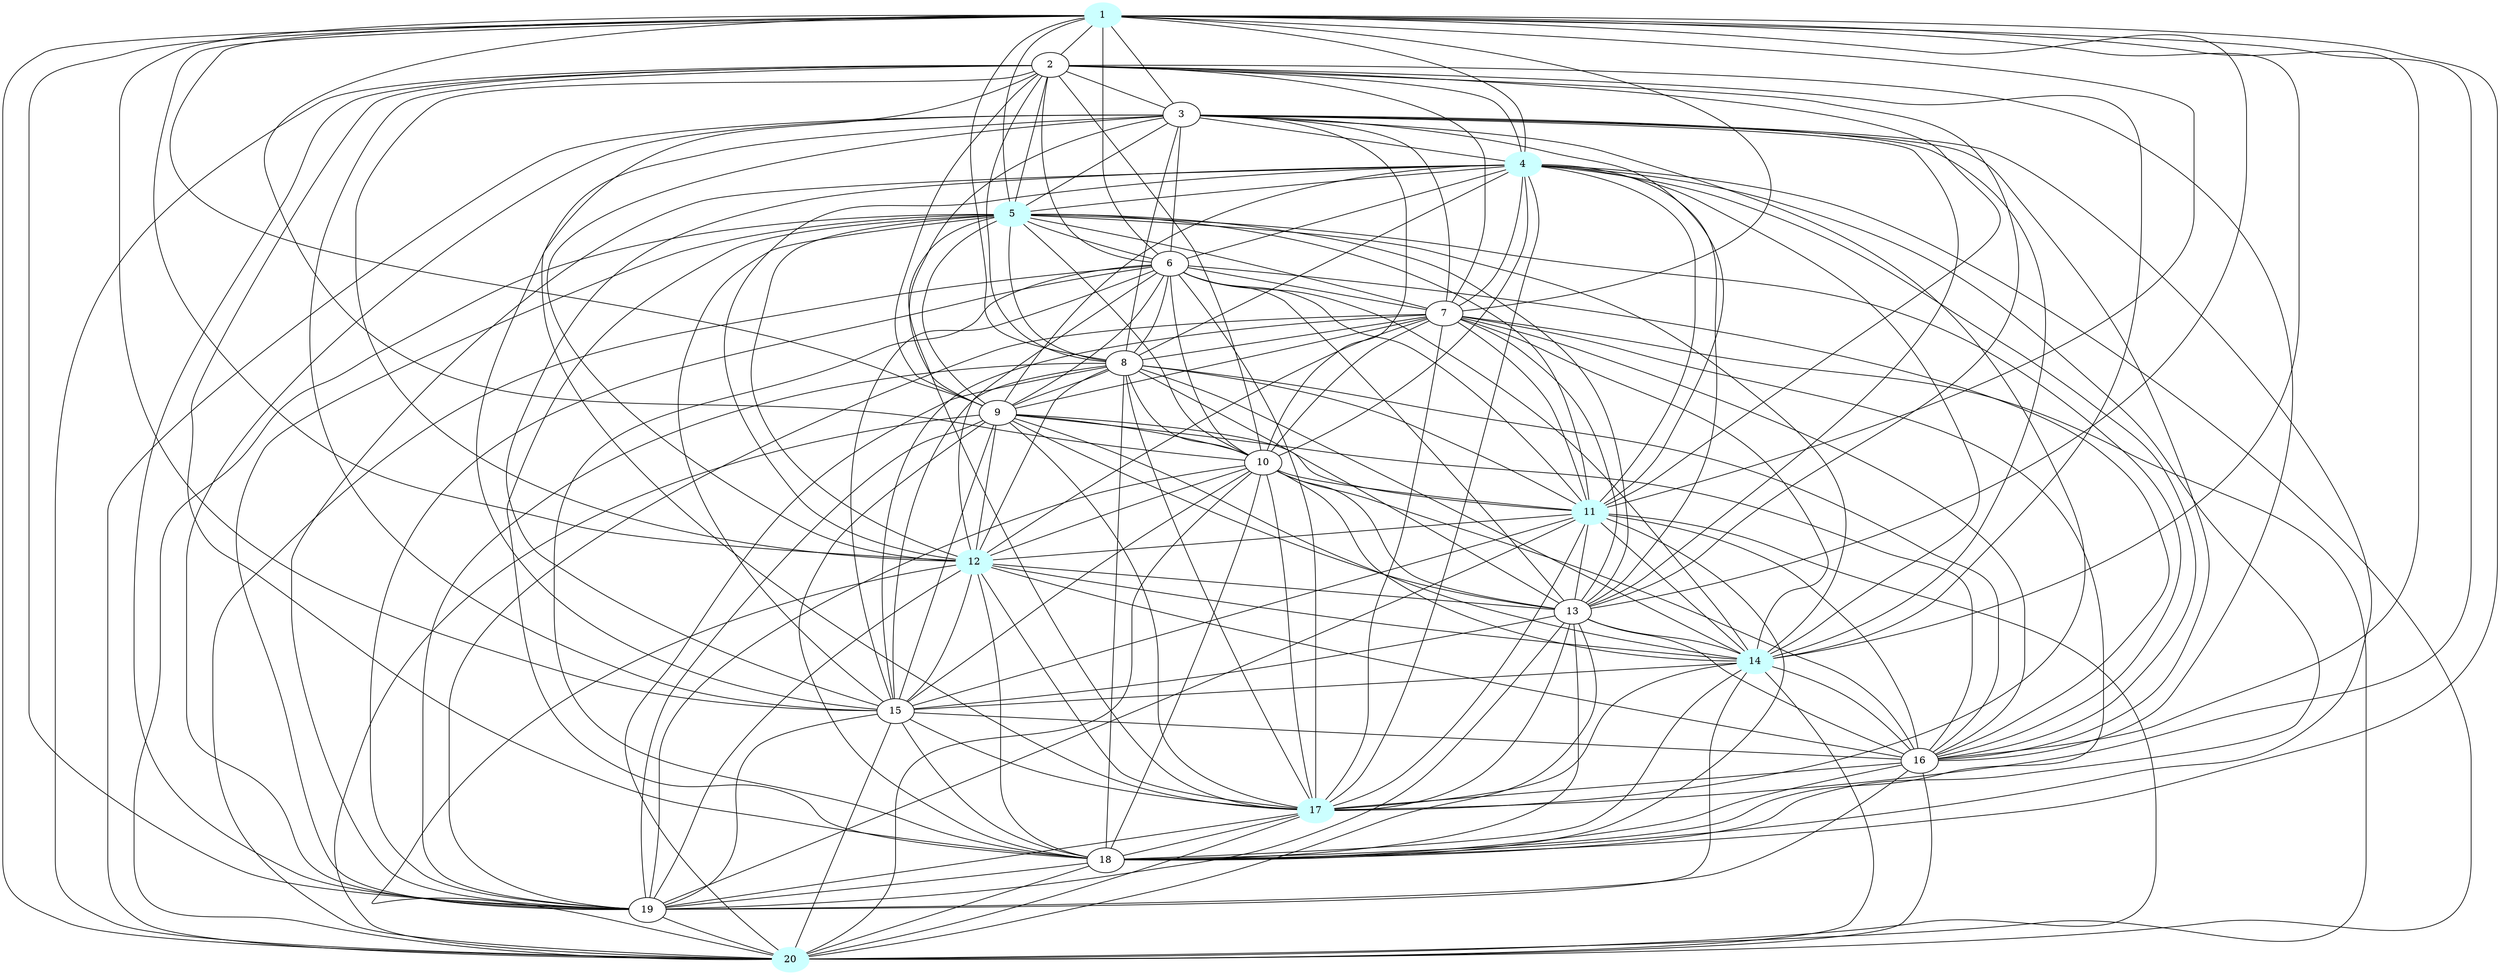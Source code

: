 graph G {
    1 [style=filled, color="#CCFFFF"];
    4 [style=filled, color="#CCFFFF"];
    5 [style=filled, color="#CCFFFF"];
    11 [style=filled, color="#CCFFFF"];
    12 [style=filled, color="#CCFFFF"];
    14 [style=filled, color="#CCFFFF"];
    17 [style=filled, color="#CCFFFF"];
    20 [style=filled, color="#CCFFFF"];
    1 -- 2 [len= 4]
    1 -- 3 [len= 4]
    1 -- 4 [len= 3]
    1 -- 5 [len= 4]
    1 -- 6 [len= 3]
    1 -- 7 [len= 3]
    1 -- 8 [len= 5]
    1 -- 9 [len= 4]
    1 -- 10 [len= 4]
    1 -- 11 [len= 4]
    1 -- 12 [len= 3]
    1 -- 13 [len= 4]
    1 -- 14 [len= 4]
    1 -- 15 [len= 4]
    1 -- 16 [len= 4]
    1 -- 17 [len= 3]
    1 -- 18 [len= 3]
    1 -- 19 [len= 3]
    1 -- 20 [len= 3]
    2 -- 3 [len= 4]
    2 -- 4 [len= 4]
    2 -- 5 [len= 4]
    2 -- 6 [len= 4]
    2 -- 7 [len= 4]
    2 -- 8 [len= 3]
    2 -- 9 [len= 3]
    2 -- 10 [len= 4]
    2 -- 11 [len= 4]
    2 -- 12 [len= 3]
    2 -- 13 [len= 4]
    2 -- 14 [len= 4]
    2 -- 15 [len= 3]
    2 -- 16 [len= 4]
    2 -- 17 [len= 3]
    2 -- 18 [len= 3]
    2 -- 19 [len= 4]
    2 -- 20 [len= 3]
    3 -- 4 [len= 4]
    3 -- 5 [len= 5]
    3 -- 6 [len= 5]
    3 -- 7 [len= 4]
    3 -- 8 [len= 5]
    3 -- 9 [len= 3]
    3 -- 10 [len= 4]
    3 -- 11 [len= 4]
    3 -- 12 [len= 3]
    3 -- 13 [len= 3]
    3 -- 14 [len= 5]
    3 -- 15 [len= 4]
    3 -- 16 [len= 3]
    3 -- 17 [len= 4]
    3 -- 18 [len= 3]
    3 -- 19 [len= 4]
    3 -- 20 [len= 3]
    4 -- 5 [len= 3]
    4 -- 6 [len= 3]
    4 -- 7 [len= 4]
    4 -- 8 [len= 5]
    4 -- 9 [len= 4]
    4 -- 10 [len= 4]
    4 -- 11 [len= 4]
    4 -- 12 [len= 3]
    4 -- 13 [len= 4]
    4 -- 14 [len= 3]
    4 -- 15 [len= 4]
    4 -- 16 [len= 4]
    4 -- 17 [len= 3]
    4 -- 18 [len= 4]
    4 -- 19 [len= 4]
    4 -- 20 [len= 3]
    5 -- 6 [len= 3]
    5 -- 7 [len= 4]
    5 -- 8 [len= 5]
    5 -- 9 [len= 5]
    5 -- 10 [len= 4]
    5 -- 11 [len= 3]
    5 -- 12 [len= 4]
    5 -- 13 [len= 5]
    5 -- 14 [len= 3]
    5 -- 15 [len= 4]
    5 -- 16 [len= 4]
    5 -- 17 [len= 4]
    5 -- 18 [len= 4]
    5 -- 19 [len= 5]
    5 -- 20 [len= 3]
    6 -- 7 [len= 4]
    6 -- 8 [len= 5]
    6 -- 9 [len= 5]
    6 -- 10 [len= 5]
    6 -- 11 [len= 4]
    6 -- 12 [len= 4]
    6 -- 13 [len= 5]
    6 -- 14 [len= 3]
    6 -- 15 [len= 4]
    6 -- 16 [len= 4]
    6 -- 17 [len= 4]
    6 -- 18 [len= 4]
    6 -- 19 [len= 4]
    6 -- 20 [len= 4]
    7 -- 8 [len= 5]
    7 -- 9 [len= 4]
    7 -- 10 [len= 4]
    7 -- 11 [len= 4]
    7 -- 12 [len= 3]
    7 -- 13 [len= 4]
    7 -- 14 [len= 4]
    7 -- 15 [len= 4]
    7 -- 16 [len= 3]
    7 -- 17 [len= 4]
    7 -- 18 [len= 4]
    7 -- 19 [len= 3]
    7 -- 20 [len= 4]
    8 -- 9 [len= 5]
    8 -- 10 [len= 5]
    8 -- 11 [len= 5]
    8 -- 12 [len= 4]
    8 -- 13 [len= 5]
    8 -- 14 [len= 5]
    8 -- 15 [len= 4]
    8 -- 16 [len= 5]
    8 -- 17 [len= 3]
    8 -- 18 [len= 4]
    8 -- 19 [len= 5]
    8 -- 20 [len= 3]
    9 -- 10 [len= 4]
    9 -- 11 [len= 4]
    9 -- 12 [len= 4]
    9 -- 13 [len= 4]
    9 -- 14 [len= 5]
    9 -- 15 [len= 3]
    9 -- 16 [len= 3]
    9 -- 17 [len= 4]
    9 -- 18 [len= 3]
    9 -- 19 [len= 4]
    9 -- 20 [len= 4]
    10 -- 11 [len= 3]
    10 -- 12 [len= 3]
    10 -- 13 [len= 4]
    10 -- 14 [len= 4]
    10 -- 15 [len= 3]
    10 -- 16 [len= 4]
    10 -- 17 [len= 4]
    10 -- 18 [len= 3]
    10 -- 19 [len= 4]
    10 -- 20 [len= 3]
    11 -- 12 [len= 4]
    11 -- 13 [len= 4]
    11 -- 14 [len= 3]
    11 -- 15 [len= 4]
    11 -- 16 [len= 4]
    11 -- 17 [len= 4]
    11 -- 18 [len= 3]
    11 -- 19 [len= 4]
    11 -- 20 [len= 4]
    12 -- 13 [len= 4]
    12 -- 14 [len= 4]
    12 -- 15 [len= 3]
    12 -- 16 [len= 3]
    12 -- 17 [len= 3]
    12 -- 18 [len= 3]
    12 -- 19 [len= 3]
    12 -- 20 [len= 3]
    13 -- 14 [len= 5]
    13 -- 15 [len= 3]
    13 -- 16 [len= 3]
    13 -- 17 [len= 3]
    13 -- 18 [len= 3]
    13 -- 19 [len= 4]
    13 -- 20 [len= 4]
    14 -- 15 [len= 4]
    14 -- 16 [len= 4]
    14 -- 17 [len= 4]
    14 -- 18 [len= 4]
    14 -- 19 [len= 5]
    14 -- 20 [len= 4]
    15 -- 16 [len= 3]
    15 -- 17 [len= 3]
    15 -- 18 [len= 3]
    15 -- 19 [len= 3]
    15 -- 20 [len= 3]
    16 -- 17 [len= 3]
    16 -- 18 [len= 3]
    16 -- 19 [len= 4]
    16 -- 20 [len= 3]
    17 -- 18 [len= 3]
    17 -- 19 [len= 4]
    17 -- 20 [len= 3]
    18 -- 19 [len= 3]
    18 -- 20 [len= 3]
    19 -- 20 [len= 4]
}
